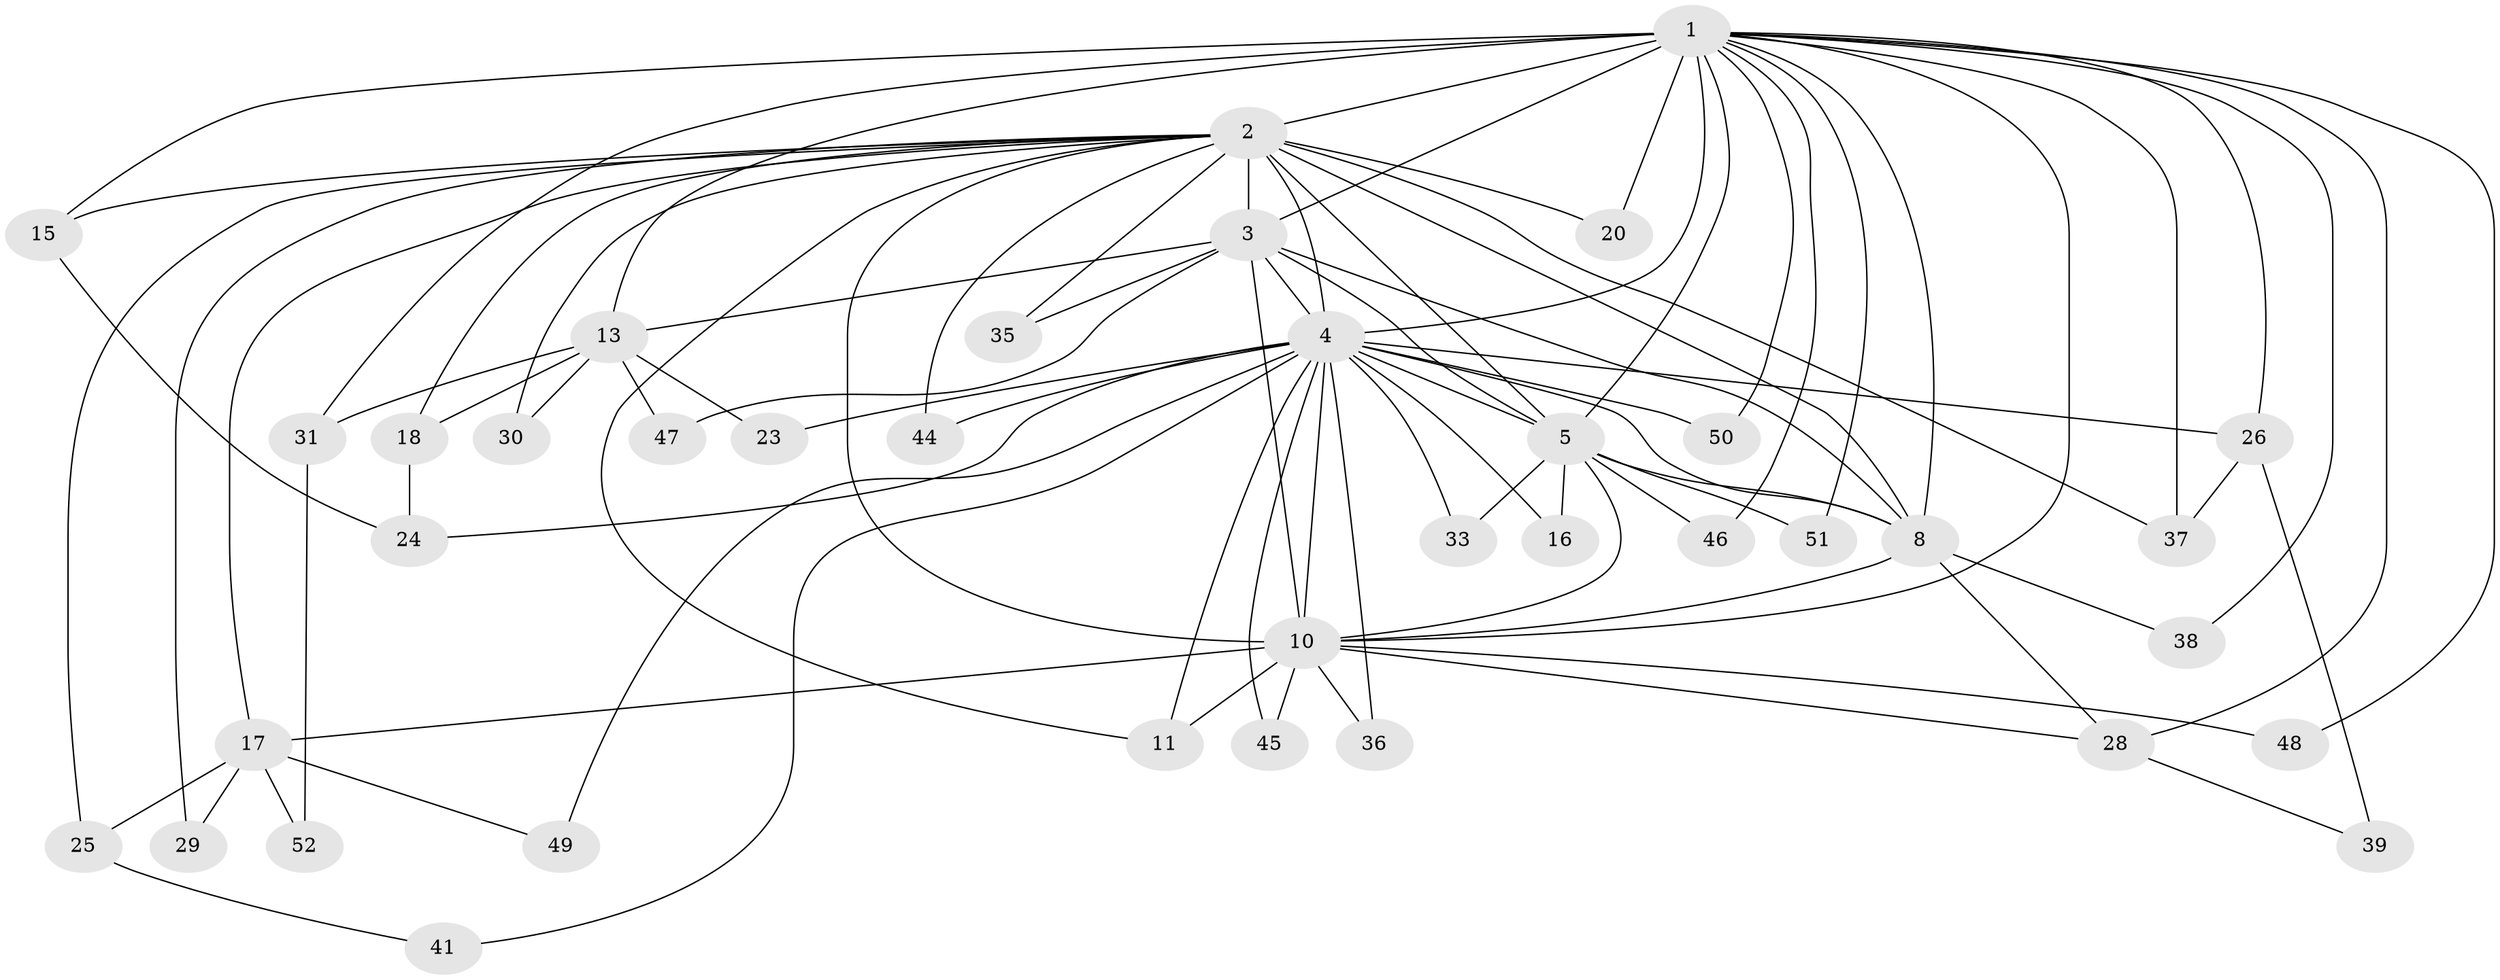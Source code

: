 // Generated by graph-tools (version 1.1) at 2025/23/03/03/25 07:23:44]
// undirected, 38 vertices, 87 edges
graph export_dot {
graph [start="1"]
  node [color=gray90,style=filled];
  1 [super="+6"];
  2 [super="+9"];
  3 [super="+12"];
  4 [super="+7"];
  5 [super="+21"];
  8;
  10 [super="+19"];
  11 [super="+42"];
  13 [super="+14"];
  15 [super="+22"];
  16;
  17 [super="+27"];
  18;
  20 [super="+53"];
  23;
  24 [super="+43"];
  25 [super="+32"];
  26;
  28 [super="+54"];
  29;
  30;
  31 [super="+34"];
  33;
  35;
  36;
  37 [super="+40"];
  38;
  39;
  41;
  44;
  45;
  46;
  47;
  48;
  49;
  50;
  51;
  52;
  1 -- 2 [weight=4];
  1 -- 3 [weight=3];
  1 -- 4 [weight=4];
  1 -- 5 [weight=2];
  1 -- 8 [weight=2];
  1 -- 10 [weight=3];
  1 -- 15;
  1 -- 38;
  1 -- 48;
  1 -- 50;
  1 -- 51;
  1 -- 37;
  1 -- 13;
  1 -- 46;
  1 -- 20;
  1 -- 26;
  1 -- 28;
  1 -- 31 [weight=2];
  2 -- 3 [weight=2];
  2 -- 4 [weight=4];
  2 -- 5 [weight=2];
  2 -- 8 [weight=2];
  2 -- 10 [weight=2];
  2 -- 11;
  2 -- 17 [weight=2];
  2 -- 25 [weight=2];
  2 -- 30;
  2 -- 44;
  2 -- 35;
  2 -- 37;
  2 -- 15 [weight=2];
  2 -- 18;
  2 -- 29;
  2 -- 20;
  3 -- 4 [weight=2];
  3 -- 5;
  3 -- 8;
  3 -- 10;
  3 -- 35;
  3 -- 13 [weight=2];
  3 -- 47;
  4 -- 5 [weight=3];
  4 -- 8 [weight=2];
  4 -- 10 [weight=2];
  4 -- 33;
  4 -- 41;
  4 -- 44;
  4 -- 45;
  4 -- 49;
  4 -- 36;
  4 -- 16;
  4 -- 50;
  4 -- 23;
  4 -- 26;
  4 -- 24;
  4 -- 11;
  5 -- 8;
  5 -- 10;
  5 -- 16;
  5 -- 46;
  5 -- 51;
  5 -- 33;
  8 -- 10;
  8 -- 28;
  8 -- 38;
  10 -- 11;
  10 -- 17;
  10 -- 36;
  10 -- 45;
  10 -- 48;
  10 -- 28;
  13 -- 23;
  13 -- 47;
  13 -- 18;
  13 -- 30;
  13 -- 31;
  15 -- 24;
  17 -- 25;
  17 -- 29;
  17 -- 52;
  17 -- 49;
  18 -- 24;
  25 -- 41;
  26 -- 39;
  26 -- 37;
  28 -- 39;
  31 -- 52;
}
